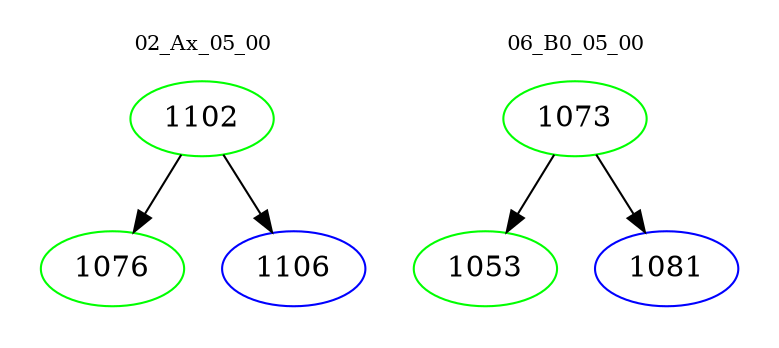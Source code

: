 digraph{
subgraph cluster_0 {
color = white
label = "02_Ax_05_00";
fontsize=10;
T0_1102 [label="1102", color="green"]
T0_1102 -> T0_1076 [color="black"]
T0_1076 [label="1076", color="green"]
T0_1102 -> T0_1106 [color="black"]
T0_1106 [label="1106", color="blue"]
}
subgraph cluster_1 {
color = white
label = "06_B0_05_00";
fontsize=10;
T1_1073 [label="1073", color="green"]
T1_1073 -> T1_1053 [color="black"]
T1_1053 [label="1053", color="green"]
T1_1073 -> T1_1081 [color="black"]
T1_1081 [label="1081", color="blue"]
}
}
